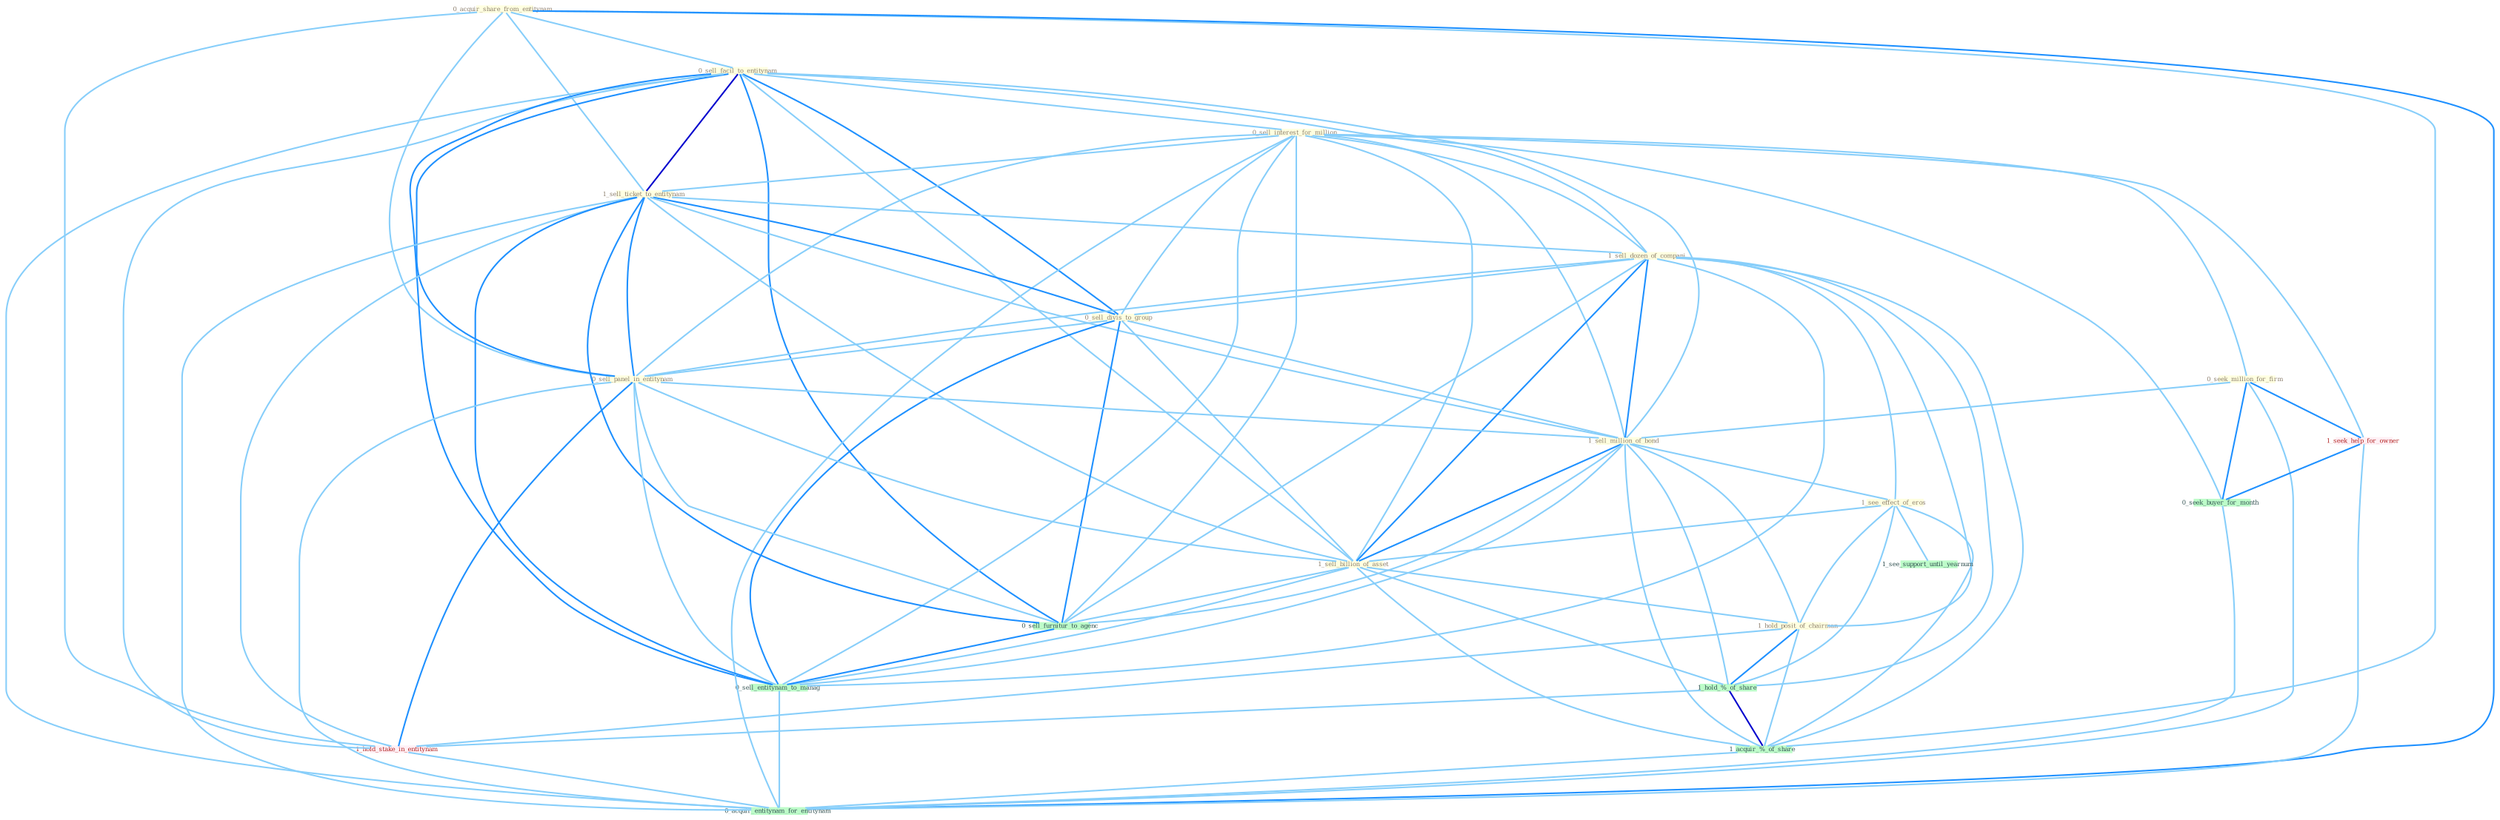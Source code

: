 Graph G{ 
    node
    [shape=polygon,style=filled,width=.5,height=.06,color="#BDFCC9",fixedsize=true,fontsize=4,
    fontcolor="#2f4f4f"];
    {node
    [color="#ffffe0", fontcolor="#8b7d6b"] "0_acquir_share_from_entitynam " "0_sell_facil_to_entitynam " "0_sell_interest_for_million " "1_sell_ticket_to_entitynam " "1_sell_dozen_of_compani " "0_sell_divis_to_group " "0_seek_million_for_firm " "0_sell_panel_in_entitynam " "1_sell_million_of_bond " "1_see_effect_of_eros " "1_sell_billion_of_asset " "1_hold_posit_of_chairman "}
{node [color="#fff0f5", fontcolor="#b22222"] "1_hold_stake_in_entitynam " "1_seek_help_for_owner "}
edge [color="#B0E2FF"];

	"0_acquir_share_from_entitynam " -- "0_sell_facil_to_entitynam " [w="1", color="#87cefa" ];
	"0_acquir_share_from_entitynam " -- "1_sell_ticket_to_entitynam " [w="1", color="#87cefa" ];
	"0_acquir_share_from_entitynam " -- "0_sell_panel_in_entitynam " [w="1", color="#87cefa" ];
	"0_acquir_share_from_entitynam " -- "1_hold_stake_in_entitynam " [w="1", color="#87cefa" ];
	"0_acquir_share_from_entitynam " -- "1_acquir_%_of_share " [w="1", color="#87cefa" ];
	"0_acquir_share_from_entitynam " -- "0_acquir_entitynam_for_entitynam " [w="2", color="#1e90ff" , len=0.8];
	"0_sell_facil_to_entitynam " -- "0_sell_interest_for_million " [w="1", color="#87cefa" ];
	"0_sell_facil_to_entitynam " -- "1_sell_ticket_to_entitynam " [w="3", color="#0000cd" , len=0.6];
	"0_sell_facil_to_entitynam " -- "1_sell_dozen_of_compani " [w="1", color="#87cefa" ];
	"0_sell_facil_to_entitynam " -- "0_sell_divis_to_group " [w="2", color="#1e90ff" , len=0.8];
	"0_sell_facil_to_entitynam " -- "0_sell_panel_in_entitynam " [w="2", color="#1e90ff" , len=0.8];
	"0_sell_facil_to_entitynam " -- "1_sell_million_of_bond " [w="1", color="#87cefa" ];
	"0_sell_facil_to_entitynam " -- "1_sell_billion_of_asset " [w="1", color="#87cefa" ];
	"0_sell_facil_to_entitynam " -- "1_hold_stake_in_entitynam " [w="1", color="#87cefa" ];
	"0_sell_facil_to_entitynam " -- "0_sell_furnitur_to_agenc " [w="2", color="#1e90ff" , len=0.8];
	"0_sell_facil_to_entitynam " -- "0_sell_entitynam_to_manag " [w="2", color="#1e90ff" , len=0.8];
	"0_sell_facil_to_entitynam " -- "0_acquir_entitynam_for_entitynam " [w="1", color="#87cefa" ];
	"0_sell_interest_for_million " -- "1_sell_ticket_to_entitynam " [w="1", color="#87cefa" ];
	"0_sell_interest_for_million " -- "1_sell_dozen_of_compani " [w="1", color="#87cefa" ];
	"0_sell_interest_for_million " -- "0_sell_divis_to_group " [w="1", color="#87cefa" ];
	"0_sell_interest_for_million " -- "0_seek_million_for_firm " [w="1", color="#87cefa" ];
	"0_sell_interest_for_million " -- "0_sell_panel_in_entitynam " [w="1", color="#87cefa" ];
	"0_sell_interest_for_million " -- "1_sell_million_of_bond " [w="1", color="#87cefa" ];
	"0_sell_interest_for_million " -- "1_sell_billion_of_asset " [w="1", color="#87cefa" ];
	"0_sell_interest_for_million " -- "1_seek_help_for_owner " [w="1", color="#87cefa" ];
	"0_sell_interest_for_million " -- "0_seek_buyer_for_month " [w="1", color="#87cefa" ];
	"0_sell_interest_for_million " -- "0_sell_furnitur_to_agenc " [w="1", color="#87cefa" ];
	"0_sell_interest_for_million " -- "0_sell_entitynam_to_manag " [w="1", color="#87cefa" ];
	"0_sell_interest_for_million " -- "0_acquir_entitynam_for_entitynam " [w="1", color="#87cefa" ];
	"1_sell_ticket_to_entitynam " -- "1_sell_dozen_of_compani " [w="1", color="#87cefa" ];
	"1_sell_ticket_to_entitynam " -- "0_sell_divis_to_group " [w="2", color="#1e90ff" , len=0.8];
	"1_sell_ticket_to_entitynam " -- "0_sell_panel_in_entitynam " [w="2", color="#1e90ff" , len=0.8];
	"1_sell_ticket_to_entitynam " -- "1_sell_million_of_bond " [w="1", color="#87cefa" ];
	"1_sell_ticket_to_entitynam " -- "1_sell_billion_of_asset " [w="1", color="#87cefa" ];
	"1_sell_ticket_to_entitynam " -- "1_hold_stake_in_entitynam " [w="1", color="#87cefa" ];
	"1_sell_ticket_to_entitynam " -- "0_sell_furnitur_to_agenc " [w="2", color="#1e90ff" , len=0.8];
	"1_sell_ticket_to_entitynam " -- "0_sell_entitynam_to_manag " [w="2", color="#1e90ff" , len=0.8];
	"1_sell_ticket_to_entitynam " -- "0_acquir_entitynam_for_entitynam " [w="1", color="#87cefa" ];
	"1_sell_dozen_of_compani " -- "0_sell_divis_to_group " [w="1", color="#87cefa" ];
	"1_sell_dozen_of_compani " -- "0_sell_panel_in_entitynam " [w="1", color="#87cefa" ];
	"1_sell_dozen_of_compani " -- "1_sell_million_of_bond " [w="2", color="#1e90ff" , len=0.8];
	"1_sell_dozen_of_compani " -- "1_see_effect_of_eros " [w="1", color="#87cefa" ];
	"1_sell_dozen_of_compani " -- "1_sell_billion_of_asset " [w="2", color="#1e90ff" , len=0.8];
	"1_sell_dozen_of_compani " -- "1_hold_posit_of_chairman " [w="1", color="#87cefa" ];
	"1_sell_dozen_of_compani " -- "1_hold_%_of_share " [w="1", color="#87cefa" ];
	"1_sell_dozen_of_compani " -- "1_acquir_%_of_share " [w="1", color="#87cefa" ];
	"1_sell_dozen_of_compani " -- "0_sell_furnitur_to_agenc " [w="1", color="#87cefa" ];
	"1_sell_dozen_of_compani " -- "0_sell_entitynam_to_manag " [w="1", color="#87cefa" ];
	"0_sell_divis_to_group " -- "0_sell_panel_in_entitynam " [w="1", color="#87cefa" ];
	"0_sell_divis_to_group " -- "1_sell_million_of_bond " [w="1", color="#87cefa" ];
	"0_sell_divis_to_group " -- "1_sell_billion_of_asset " [w="1", color="#87cefa" ];
	"0_sell_divis_to_group " -- "0_sell_furnitur_to_agenc " [w="2", color="#1e90ff" , len=0.8];
	"0_sell_divis_to_group " -- "0_sell_entitynam_to_manag " [w="2", color="#1e90ff" , len=0.8];
	"0_seek_million_for_firm " -- "1_sell_million_of_bond " [w="1", color="#87cefa" ];
	"0_seek_million_for_firm " -- "1_seek_help_for_owner " [w="2", color="#1e90ff" , len=0.8];
	"0_seek_million_for_firm " -- "0_seek_buyer_for_month " [w="2", color="#1e90ff" , len=0.8];
	"0_seek_million_for_firm " -- "0_acquir_entitynam_for_entitynam " [w="1", color="#87cefa" ];
	"0_sell_panel_in_entitynam " -- "1_sell_million_of_bond " [w="1", color="#87cefa" ];
	"0_sell_panel_in_entitynam " -- "1_sell_billion_of_asset " [w="1", color="#87cefa" ];
	"0_sell_panel_in_entitynam " -- "1_hold_stake_in_entitynam " [w="2", color="#1e90ff" , len=0.8];
	"0_sell_panel_in_entitynam " -- "0_sell_furnitur_to_agenc " [w="1", color="#87cefa" ];
	"0_sell_panel_in_entitynam " -- "0_sell_entitynam_to_manag " [w="1", color="#87cefa" ];
	"0_sell_panel_in_entitynam " -- "0_acquir_entitynam_for_entitynam " [w="1", color="#87cefa" ];
	"1_sell_million_of_bond " -- "1_see_effect_of_eros " [w="1", color="#87cefa" ];
	"1_sell_million_of_bond " -- "1_sell_billion_of_asset " [w="2", color="#1e90ff" , len=0.8];
	"1_sell_million_of_bond " -- "1_hold_posit_of_chairman " [w="1", color="#87cefa" ];
	"1_sell_million_of_bond " -- "1_hold_%_of_share " [w="1", color="#87cefa" ];
	"1_sell_million_of_bond " -- "1_acquir_%_of_share " [w="1", color="#87cefa" ];
	"1_sell_million_of_bond " -- "0_sell_furnitur_to_agenc " [w="1", color="#87cefa" ];
	"1_sell_million_of_bond " -- "0_sell_entitynam_to_manag " [w="1", color="#87cefa" ];
	"1_see_effect_of_eros " -- "1_sell_billion_of_asset " [w="1", color="#87cefa" ];
	"1_see_effect_of_eros " -- "1_hold_posit_of_chairman " [w="1", color="#87cefa" ];
	"1_see_effect_of_eros " -- "1_hold_%_of_share " [w="1", color="#87cefa" ];
	"1_see_effect_of_eros " -- "1_acquir_%_of_share " [w="1", color="#87cefa" ];
	"1_see_effect_of_eros " -- "1_see_support_until_yearnum " [w="1", color="#87cefa" ];
	"1_sell_billion_of_asset " -- "1_hold_posit_of_chairman " [w="1", color="#87cefa" ];
	"1_sell_billion_of_asset " -- "1_hold_%_of_share " [w="1", color="#87cefa" ];
	"1_sell_billion_of_asset " -- "1_acquir_%_of_share " [w="1", color="#87cefa" ];
	"1_sell_billion_of_asset " -- "0_sell_furnitur_to_agenc " [w="1", color="#87cefa" ];
	"1_sell_billion_of_asset " -- "0_sell_entitynam_to_manag " [w="1", color="#87cefa" ];
	"1_hold_posit_of_chairman " -- "1_hold_%_of_share " [w="2", color="#1e90ff" , len=0.8];
	"1_hold_posit_of_chairman " -- "1_hold_stake_in_entitynam " [w="1", color="#87cefa" ];
	"1_hold_posit_of_chairman " -- "1_acquir_%_of_share " [w="1", color="#87cefa" ];
	"1_hold_%_of_share " -- "1_hold_stake_in_entitynam " [w="1", color="#87cefa" ];
	"1_hold_%_of_share " -- "1_acquir_%_of_share " [w="3", color="#0000cd" , len=0.6];
	"1_hold_stake_in_entitynam " -- "0_acquir_entitynam_for_entitynam " [w="1", color="#87cefa" ];
	"1_seek_help_for_owner " -- "0_seek_buyer_for_month " [w="2", color="#1e90ff" , len=0.8];
	"1_seek_help_for_owner " -- "0_acquir_entitynam_for_entitynam " [w="1", color="#87cefa" ];
	"0_seek_buyer_for_month " -- "0_acquir_entitynam_for_entitynam " [w="1", color="#87cefa" ];
	"1_acquir_%_of_share " -- "0_acquir_entitynam_for_entitynam " [w="1", color="#87cefa" ];
	"0_sell_furnitur_to_agenc " -- "0_sell_entitynam_to_manag " [w="2", color="#1e90ff" , len=0.8];
	"0_sell_entitynam_to_manag " -- "0_acquir_entitynam_for_entitynam " [w="1", color="#87cefa" ];
}